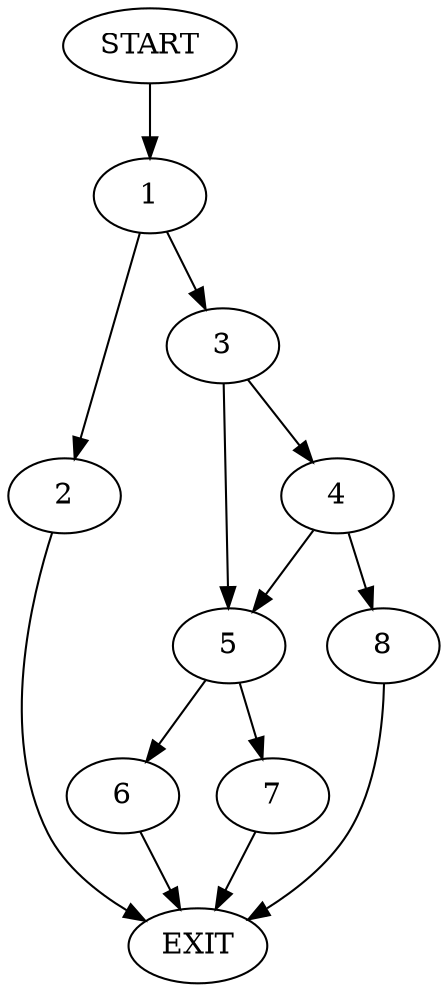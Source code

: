 digraph {
0 [label="START"]
9 [label="EXIT"]
0 -> 1
1 -> 2
1 -> 3
2 -> 9
3 -> 4
3 -> 5
5 -> 6
5 -> 7
4 -> 5
4 -> 8
8 -> 9
7 -> 9
6 -> 9
}
